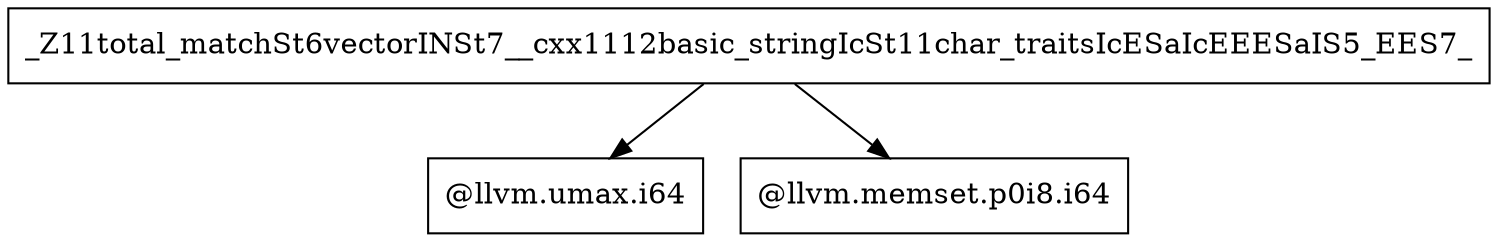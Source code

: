 digraph CallGraph {
    // Define the nodes
    node [shape=rectangle];
    total_match [label="_Z11total_matchSt6vectorINSt7__cxx1112basic_stringIcSt11char_traitsIcESaIcEEESaIS5_EES7_"];
    llvm_umax [label="@llvm.umax.i64"];
    llvm_memset [label="@llvm.memset.p0i8.i64"];

    // Define the edges
    total_match -> llvm_umax;
    total_match -> llvm_memset;
}
